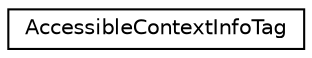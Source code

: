 digraph "类继承关系图"
{
 // LATEX_PDF_SIZE
  edge [fontname="Helvetica",fontsize="10",labelfontname="Helvetica",labelfontsize="10"];
  node [fontname="Helvetica",fontsize="10",shape=record];
  rankdir="LR";
  Node0 [label="AccessibleContextInfoTag",height=0.2,width=0.4,color="black", fillcolor="white", style="filled",URL="$struct_accessible_context_info_tag.html",tooltip=" "];
}
